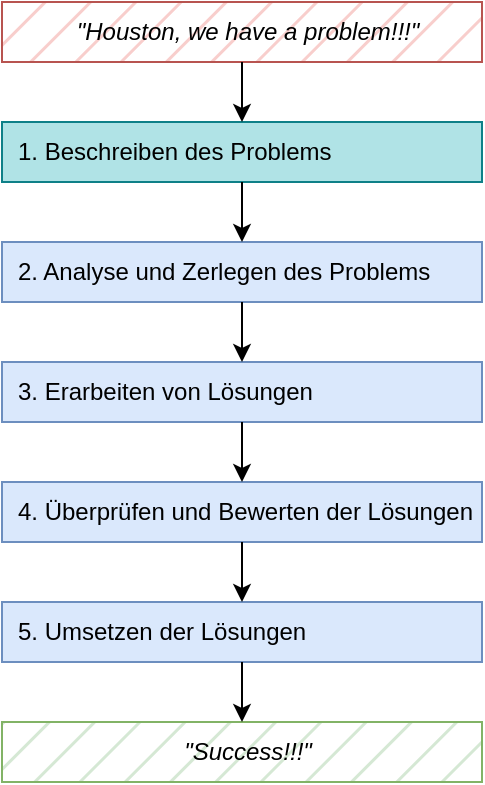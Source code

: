 <mxfile version="24.2.5" type="device">
  <diagram name="Seite-1" id="gCVHBd_p05oyl3W1I4jC">
    <mxGraphModel dx="2368" dy="452" grid="1" gridSize="10" guides="1" tooltips="1" connect="1" arrows="1" fold="1" page="1" pageScale="1" pageWidth="827" pageHeight="1169" math="0" shadow="0">
      <root>
        <mxCell id="0" />
        <mxCell id="1" parent="0" />
        <mxCell id="bvi_fsvsC1UmlpESNVgQ-41" value="&lt;font face=&quot;Helvetica&quot;&gt;1. Beschreiben des Problems&lt;/font&gt;" style="rounded=0;whiteSpace=wrap;html=1;hachureGap=4;fontFamily=Architects Daughter;fontSource=https%3A%2F%2Ffonts.googleapis.com%2Fcss%3Ffamily%3DArchitects%2BDaughter;fillColor=#b0e3e6;strokeColor=#0e8088;align=left;spacingLeft=6;fontStyle=0" vertex="1" parent="1">
          <mxGeometry x="-1400" y="360" width="240" height="30" as="geometry" />
        </mxCell>
        <mxCell id="bvi_fsvsC1UmlpESNVgQ-42" value="&lt;font face=&quot;Helvetica&quot;&gt;2. Analyse und Zerlegen des Problems&lt;/font&gt;" style="rounded=0;whiteSpace=wrap;html=1;hachureGap=4;fontFamily=Architects Daughter;fontSource=https%3A%2F%2Ffonts.googleapis.com%2Fcss%3Ffamily%3DArchitects%2BDaughter;fillColor=#dae8fc;strokeColor=#6c8ebf;align=left;spacingLeft=6;" vertex="1" parent="1">
          <mxGeometry x="-1400" y="420" width="240" height="30" as="geometry" />
        </mxCell>
        <mxCell id="bvi_fsvsC1UmlpESNVgQ-43" value="&lt;font face=&quot;Helvetica&quot;&gt;3. Erarbeiten von Lösungen&lt;/font&gt;" style="rounded=0;whiteSpace=wrap;html=1;hachureGap=4;fontFamily=Architects Daughter;fontSource=https%3A%2F%2Ffonts.googleapis.com%2Fcss%3Ffamily%3DArchitects%2BDaughter;fillColor=#dae8fc;strokeColor=#6c8ebf;align=left;spacingLeft=6;" vertex="1" parent="1">
          <mxGeometry x="-1400" y="480" width="240" height="30" as="geometry" />
        </mxCell>
        <mxCell id="bvi_fsvsC1UmlpESNVgQ-44" value="&lt;font face=&quot;Helvetica&quot;&gt;4. Überprüfen und Bewerten der Lösungen&lt;/font&gt;" style="rounded=0;whiteSpace=wrap;html=1;hachureGap=4;fontFamily=Architects Daughter;fontSource=https%3A%2F%2Ffonts.googleapis.com%2Fcss%3Ffamily%3DArchitects%2BDaughter;fillColor=#dae8fc;strokeColor=#6c8ebf;align=left;spacingLeft=6;" vertex="1" parent="1">
          <mxGeometry x="-1400" y="540" width="240" height="30" as="geometry" />
        </mxCell>
        <mxCell id="bvi_fsvsC1UmlpESNVgQ-45" value="&lt;font face=&quot;Helvetica&quot;&gt;5. Umsetzen der Lösungen&lt;/font&gt;" style="rounded=0;whiteSpace=wrap;html=1;hachureGap=4;fontFamily=Architects Daughter;fontSource=https%3A%2F%2Ffonts.googleapis.com%2Fcss%3Ffamily%3DArchitects%2BDaughter;fillColor=#dae8fc;strokeColor=#6c8ebf;align=left;spacingLeft=6;" vertex="1" parent="1">
          <mxGeometry x="-1400" y="600" width="240" height="30" as="geometry" />
        </mxCell>
        <mxCell id="bvi_fsvsC1UmlpESNVgQ-48" value="" style="endArrow=classic;html=1;rounded=0;exitX=0.5;exitY=1;exitDx=0;exitDy=0;" edge="1" parent="1" source="bvi_fsvsC1UmlpESNVgQ-41" target="bvi_fsvsC1UmlpESNVgQ-42">
          <mxGeometry width="50" height="50" relative="1" as="geometry">
            <mxPoint x="-1270" y="540" as="sourcePoint" />
            <mxPoint x="-1220" y="490" as="targetPoint" />
          </mxGeometry>
        </mxCell>
        <mxCell id="bvi_fsvsC1UmlpESNVgQ-49" value="" style="endArrow=classic;html=1;rounded=0;exitX=0.5;exitY=1;exitDx=0;exitDy=0;entryX=0.5;entryY=0;entryDx=0;entryDy=0;" edge="1" parent="1" source="bvi_fsvsC1UmlpESNVgQ-42" target="bvi_fsvsC1UmlpESNVgQ-43">
          <mxGeometry width="50" height="50" relative="1" as="geometry">
            <mxPoint x="-1270" y="400" as="sourcePoint" />
            <mxPoint x="-1270" y="430" as="targetPoint" />
          </mxGeometry>
        </mxCell>
        <mxCell id="bvi_fsvsC1UmlpESNVgQ-50" value="" style="endArrow=classic;html=1;rounded=0;exitX=0.5;exitY=1;exitDx=0;exitDy=0;entryX=0.5;entryY=0;entryDx=0;entryDy=0;" edge="1" parent="1" source="bvi_fsvsC1UmlpESNVgQ-43" target="bvi_fsvsC1UmlpESNVgQ-44">
          <mxGeometry width="50" height="50" relative="1" as="geometry">
            <mxPoint x="-1270" y="460" as="sourcePoint" />
            <mxPoint x="-1270" y="490" as="targetPoint" />
          </mxGeometry>
        </mxCell>
        <mxCell id="bvi_fsvsC1UmlpESNVgQ-51" value="" style="endArrow=classic;html=1;rounded=0;exitX=0.5;exitY=1;exitDx=0;exitDy=0;entryX=0.5;entryY=0;entryDx=0;entryDy=0;" edge="1" parent="1" source="bvi_fsvsC1UmlpESNVgQ-44" target="bvi_fsvsC1UmlpESNVgQ-45">
          <mxGeometry width="50" height="50" relative="1" as="geometry">
            <mxPoint x="-1270" y="520" as="sourcePoint" />
            <mxPoint x="-1270" y="550" as="targetPoint" />
          </mxGeometry>
        </mxCell>
        <mxCell id="bvi_fsvsC1UmlpESNVgQ-53" value="&lt;font face=&quot;Helvetica&quot;&gt;&quot;Houston, we have a problem!!!&quot;&lt;/font&gt;" style="rounded=0;whiteSpace=wrap;html=1;hachureGap=4;fontFamily=Architects Daughter;fontSource=https%3A%2F%2Ffonts.googleapis.com%2Fcss%3Ffamily%3DArchitects%2BDaughter;fillColor=#f8cecc;strokeColor=#b85450;align=center;spacingLeft=6;fontStyle=2;fillStyle=hatch;" vertex="1" parent="1">
          <mxGeometry x="-1400" y="300" width="240" height="30" as="geometry" />
        </mxCell>
        <mxCell id="bvi_fsvsC1UmlpESNVgQ-54" value="" style="endArrow=classic;html=1;rounded=0;exitX=0.5;exitY=1;exitDx=0;exitDy=0;entryX=0.5;entryY=0;entryDx=0;entryDy=0;" edge="1" parent="1" source="bvi_fsvsC1UmlpESNVgQ-53" target="bvi_fsvsC1UmlpESNVgQ-41">
          <mxGeometry width="50" height="50" relative="1" as="geometry">
            <mxPoint x="-1270" y="400" as="sourcePoint" />
            <mxPoint x="-1270" y="430" as="targetPoint" />
          </mxGeometry>
        </mxCell>
        <mxCell id="bvi_fsvsC1UmlpESNVgQ-55" value="&lt;font face=&quot;Helvetica&quot;&gt;&quot;Success!!!&quot;&lt;/font&gt;" style="rounded=0;whiteSpace=wrap;html=1;hachureGap=4;fontFamily=Architects Daughter;fontSource=https%3A%2F%2Ffonts.googleapis.com%2Fcss%3Ffamily%3DArchitects%2BDaughter;fillColor=#d5e8d4;strokeColor=#82b366;align=center;spacingLeft=6;fontStyle=2;fillStyle=hatch;" vertex="1" parent="1">
          <mxGeometry x="-1400" y="660" width="240" height="30" as="geometry" />
        </mxCell>
        <mxCell id="bvi_fsvsC1UmlpESNVgQ-56" value="" style="endArrow=classic;html=1;rounded=0;exitX=0.5;exitY=1;exitDx=0;exitDy=0;entryX=0.5;entryY=0;entryDx=0;entryDy=0;" edge="1" parent="1" source="bvi_fsvsC1UmlpESNVgQ-45" target="bvi_fsvsC1UmlpESNVgQ-55">
          <mxGeometry width="50" height="50" relative="1" as="geometry">
            <mxPoint x="-1270" y="580" as="sourcePoint" />
            <mxPoint x="-1270" y="610" as="targetPoint" />
          </mxGeometry>
        </mxCell>
      </root>
    </mxGraphModel>
  </diagram>
</mxfile>

